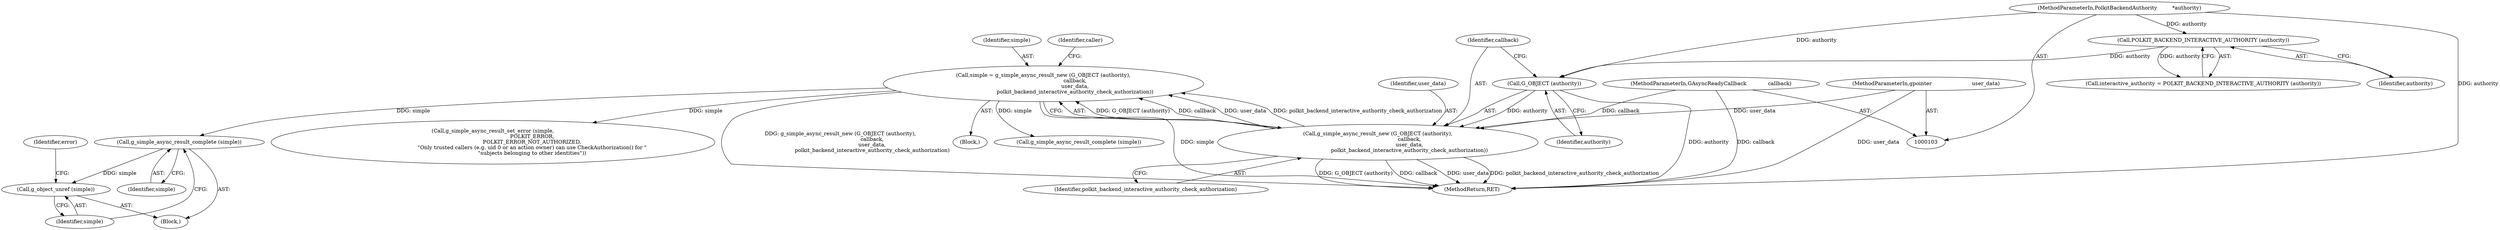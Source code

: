 digraph "0_polkit_bc7ffad53643a9c80231fc41f5582d6a8931c32c_0@pointer" {
"1000248" [label="(Call,g_simple_async_result_complete (simple))"];
"1000160" [label="(Call,simple = g_simple_async_result_new (G_OBJECT (authority),\n                                      callback,\n                                      user_data,\n                                      polkit_backend_interactive_authority_check_authorization))"];
"1000162" [label="(Call,g_simple_async_result_new (G_OBJECT (authority),\n                                      callback,\n                                      user_data,\n                                      polkit_backend_interactive_authority_check_authorization))"];
"1000163" [label="(Call,G_OBJECT (authority))"];
"1000130" [label="(Call,POLKIT_BACKEND_INTERACTIVE_AUTHORITY (authority))"];
"1000104" [label="(MethodParameterIn,PolkitBackendAuthority         *authority)"];
"1000111" [label="(MethodParameterIn,GAsyncReadyCallback             callback)"];
"1000112" [label="(MethodParameterIn,gpointer                        user_data)"];
"1000250" [label="(Call,g_object_unref (simple))"];
"1000128" [label="(Call,interactive_authority = POLKIT_BACKEND_INTERACTIVE_AUTHORITY (authority))"];
"1000309" [label="(Call,g_simple_async_result_set_error (simple,\n                                               POLKIT_ERROR,\n                                               POLKIT_ERROR_NOT_AUTHORIZED,\n                                               \"Only trusted callers (e.g. uid 0 or an action owner) can use CheckAuthorization() for \"\n                                               \"subjects belonging to other identities\"))"];
"1000112" [label="(MethodParameterIn,gpointer                        user_data)"];
"1000163" [label="(Call,G_OBJECT (authority))"];
"1000249" [label="(Identifier,simple)"];
"1000253" [label="(Identifier,error)"];
"1000113" [label="(Block,)"];
"1000170" [label="(Identifier,caller)"];
"1000166" [label="(Identifier,user_data)"];
"1000162" [label="(Call,g_simple_async_result_new (G_OBJECT (authority),\n                                      callback,\n                                      user_data,\n                                      polkit_backend_interactive_authority_check_authorization))"];
"1000161" [label="(Identifier,simple)"];
"1000104" [label="(MethodParameterIn,PolkitBackendAuthority         *authority)"];
"1000131" [label="(Identifier,authority)"];
"1000250" [label="(Call,g_object_unref (simple))"];
"1000248" [label="(Call,g_simple_async_result_complete (simple))"];
"1000160" [label="(Call,simple = g_simple_async_result_new (G_OBJECT (authority),\n                                      callback,\n                                      user_data,\n                                      polkit_backend_interactive_authority_check_authorization))"];
"1000164" [label="(Identifier,authority)"];
"1000165" [label="(Identifier,callback)"];
"1000215" [label="(Call,g_simple_async_result_complete (simple))"];
"1000319" [label="(MethodReturn,RET)"];
"1000247" [label="(Block,)"];
"1000130" [label="(Call,POLKIT_BACKEND_INTERACTIVE_AUTHORITY (authority))"];
"1000167" [label="(Identifier,polkit_backend_interactive_authority_check_authorization)"];
"1000251" [label="(Identifier,simple)"];
"1000111" [label="(MethodParameterIn,GAsyncReadyCallback             callback)"];
"1000248" -> "1000247"  [label="AST: "];
"1000248" -> "1000249"  [label="CFG: "];
"1000249" -> "1000248"  [label="AST: "];
"1000251" -> "1000248"  [label="CFG: "];
"1000160" -> "1000248"  [label="DDG: simple"];
"1000248" -> "1000250"  [label="DDG: simple"];
"1000160" -> "1000113"  [label="AST: "];
"1000160" -> "1000162"  [label="CFG: "];
"1000161" -> "1000160"  [label="AST: "];
"1000162" -> "1000160"  [label="AST: "];
"1000170" -> "1000160"  [label="CFG: "];
"1000160" -> "1000319"  [label="DDG: g_simple_async_result_new (G_OBJECT (authority),\n                                      callback,\n                                      user_data,\n                                      polkit_backend_interactive_authority_check_authorization)"];
"1000160" -> "1000319"  [label="DDG: simple"];
"1000162" -> "1000160"  [label="DDG: G_OBJECT (authority)"];
"1000162" -> "1000160"  [label="DDG: callback"];
"1000162" -> "1000160"  [label="DDG: user_data"];
"1000162" -> "1000160"  [label="DDG: polkit_backend_interactive_authority_check_authorization"];
"1000160" -> "1000215"  [label="DDG: simple"];
"1000160" -> "1000309"  [label="DDG: simple"];
"1000162" -> "1000167"  [label="CFG: "];
"1000163" -> "1000162"  [label="AST: "];
"1000165" -> "1000162"  [label="AST: "];
"1000166" -> "1000162"  [label="AST: "];
"1000167" -> "1000162"  [label="AST: "];
"1000162" -> "1000319"  [label="DDG: user_data"];
"1000162" -> "1000319"  [label="DDG: polkit_backend_interactive_authority_check_authorization"];
"1000162" -> "1000319"  [label="DDG: G_OBJECT (authority)"];
"1000162" -> "1000319"  [label="DDG: callback"];
"1000163" -> "1000162"  [label="DDG: authority"];
"1000111" -> "1000162"  [label="DDG: callback"];
"1000112" -> "1000162"  [label="DDG: user_data"];
"1000163" -> "1000164"  [label="CFG: "];
"1000164" -> "1000163"  [label="AST: "];
"1000165" -> "1000163"  [label="CFG: "];
"1000163" -> "1000319"  [label="DDG: authority"];
"1000130" -> "1000163"  [label="DDG: authority"];
"1000104" -> "1000163"  [label="DDG: authority"];
"1000130" -> "1000128"  [label="AST: "];
"1000130" -> "1000131"  [label="CFG: "];
"1000131" -> "1000130"  [label="AST: "];
"1000128" -> "1000130"  [label="CFG: "];
"1000130" -> "1000128"  [label="DDG: authority"];
"1000104" -> "1000130"  [label="DDG: authority"];
"1000104" -> "1000103"  [label="AST: "];
"1000104" -> "1000319"  [label="DDG: authority"];
"1000111" -> "1000103"  [label="AST: "];
"1000111" -> "1000319"  [label="DDG: callback"];
"1000112" -> "1000103"  [label="AST: "];
"1000112" -> "1000319"  [label="DDG: user_data"];
"1000250" -> "1000247"  [label="AST: "];
"1000250" -> "1000251"  [label="CFG: "];
"1000251" -> "1000250"  [label="AST: "];
"1000253" -> "1000250"  [label="CFG: "];
}

